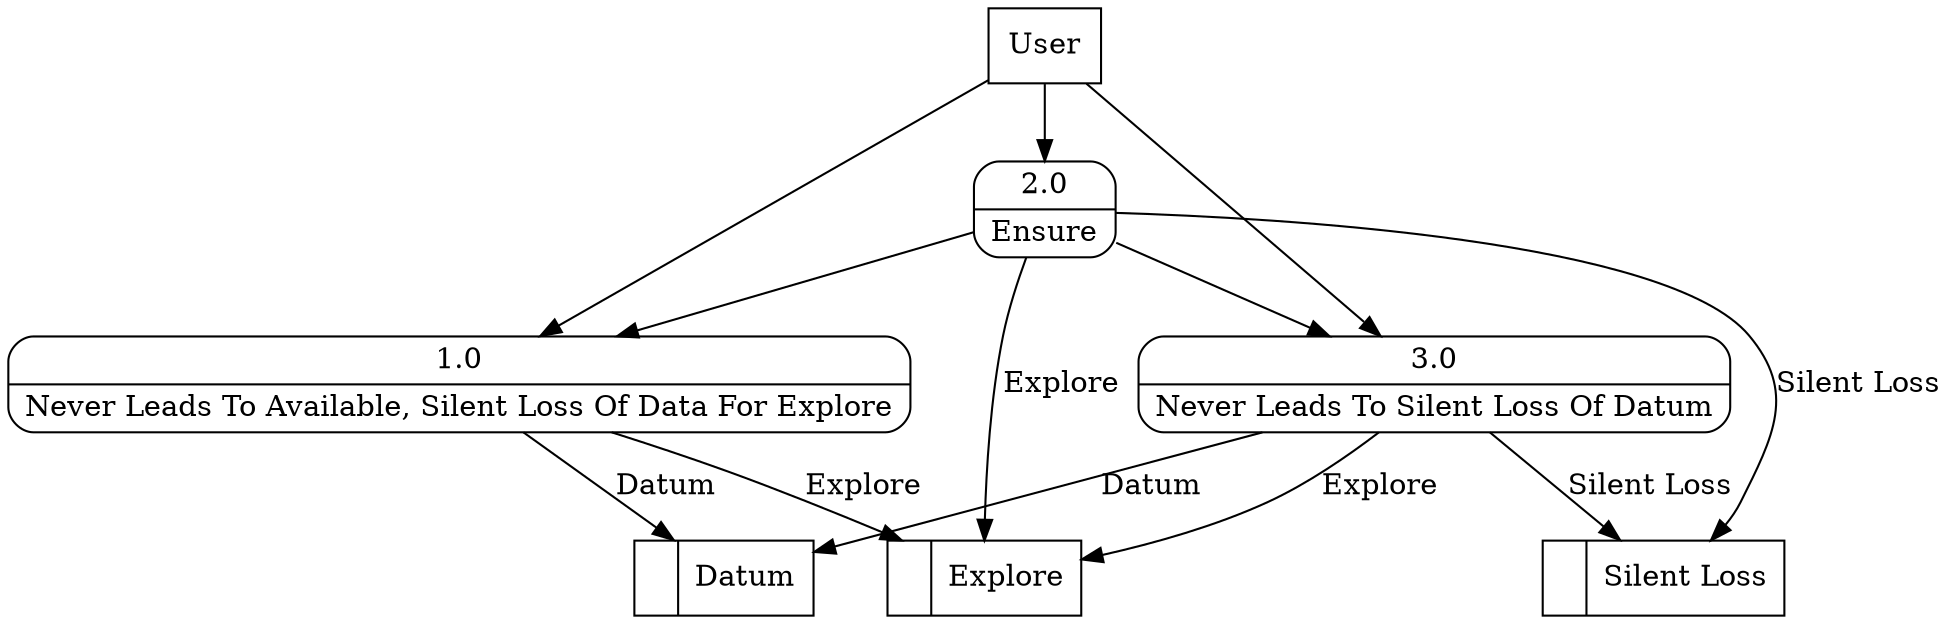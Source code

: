 digraph dfd2{ 
node[shape=record]
200 [label="<f0>  |<f1> Explore " ];
201 [label="<f0>  |<f1> Silent Loss " ];
202 [label="<f0>  |<f1> Datum " ];
203 [label="User" shape=box];
204 [label="{<f0> 1.0|<f1> Never Leads To Available, Silent Loss Of Data For Explore }" shape=Mrecord];
205 [label="{<f0> 2.0|<f1> Ensure }" shape=Mrecord];
206 [label="{<f0> 3.0|<f1> Never Leads To Silent Loss Of Datum }" shape=Mrecord];
203 -> 204
203 -> 205
203 -> 206
204 -> 200 [label="Explore"]
204 -> 202 [label="Datum"]
205 -> 204
205 -> 206
205 -> 201 [label="Silent Loss"]
205 -> 200 [label="Explore"]
206 -> 201 [label="Silent Loss"]
206 -> 202 [label="Datum"]
206 -> 200 [label="Explore"]
}